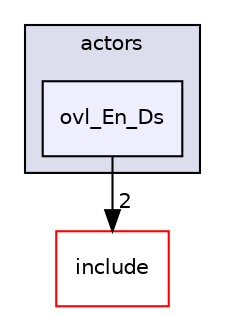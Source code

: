digraph "src/overlays/actors/ovl_En_Ds" {
  compound=true
  node [ fontsize="10", fontname="Helvetica"];
  edge [ labelfontsize="10", labelfontname="Helvetica"];
  subgraph clusterdir_e93473484be31ce7bcb356bd643a22f8 {
    graph [ bgcolor="#ddddee", pencolor="black", label="actors" fontname="Helvetica", fontsize="10", URL="dir_e93473484be31ce7bcb356bd643a22f8.html"]
  dir_7dc3a88cbd8916fecb12b139f1ab79a0 [shape=box, label="ovl_En_Ds", style="filled", fillcolor="#eeeeff", pencolor="black", URL="dir_7dc3a88cbd8916fecb12b139f1ab79a0.html"];
  }
  dir_d44c64559bbebec7f509842c48db8b23 [shape=box label="include" fillcolor="white" style="filled" color="red" URL="dir_d44c64559bbebec7f509842c48db8b23.html"];
  dir_7dc3a88cbd8916fecb12b139f1ab79a0->dir_d44c64559bbebec7f509842c48db8b23 [headlabel="2", labeldistance=1.5 headhref="dir_000223_000000.html"];
}

